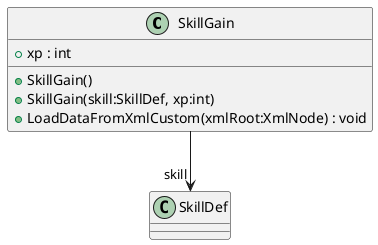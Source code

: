 @startuml
class SkillGain {
    + xp : int
    + SkillGain()
    + SkillGain(skill:SkillDef, xp:int)
    + LoadDataFromXmlCustom(xmlRoot:XmlNode) : void
}
SkillGain --> "skill" SkillDef
@enduml
